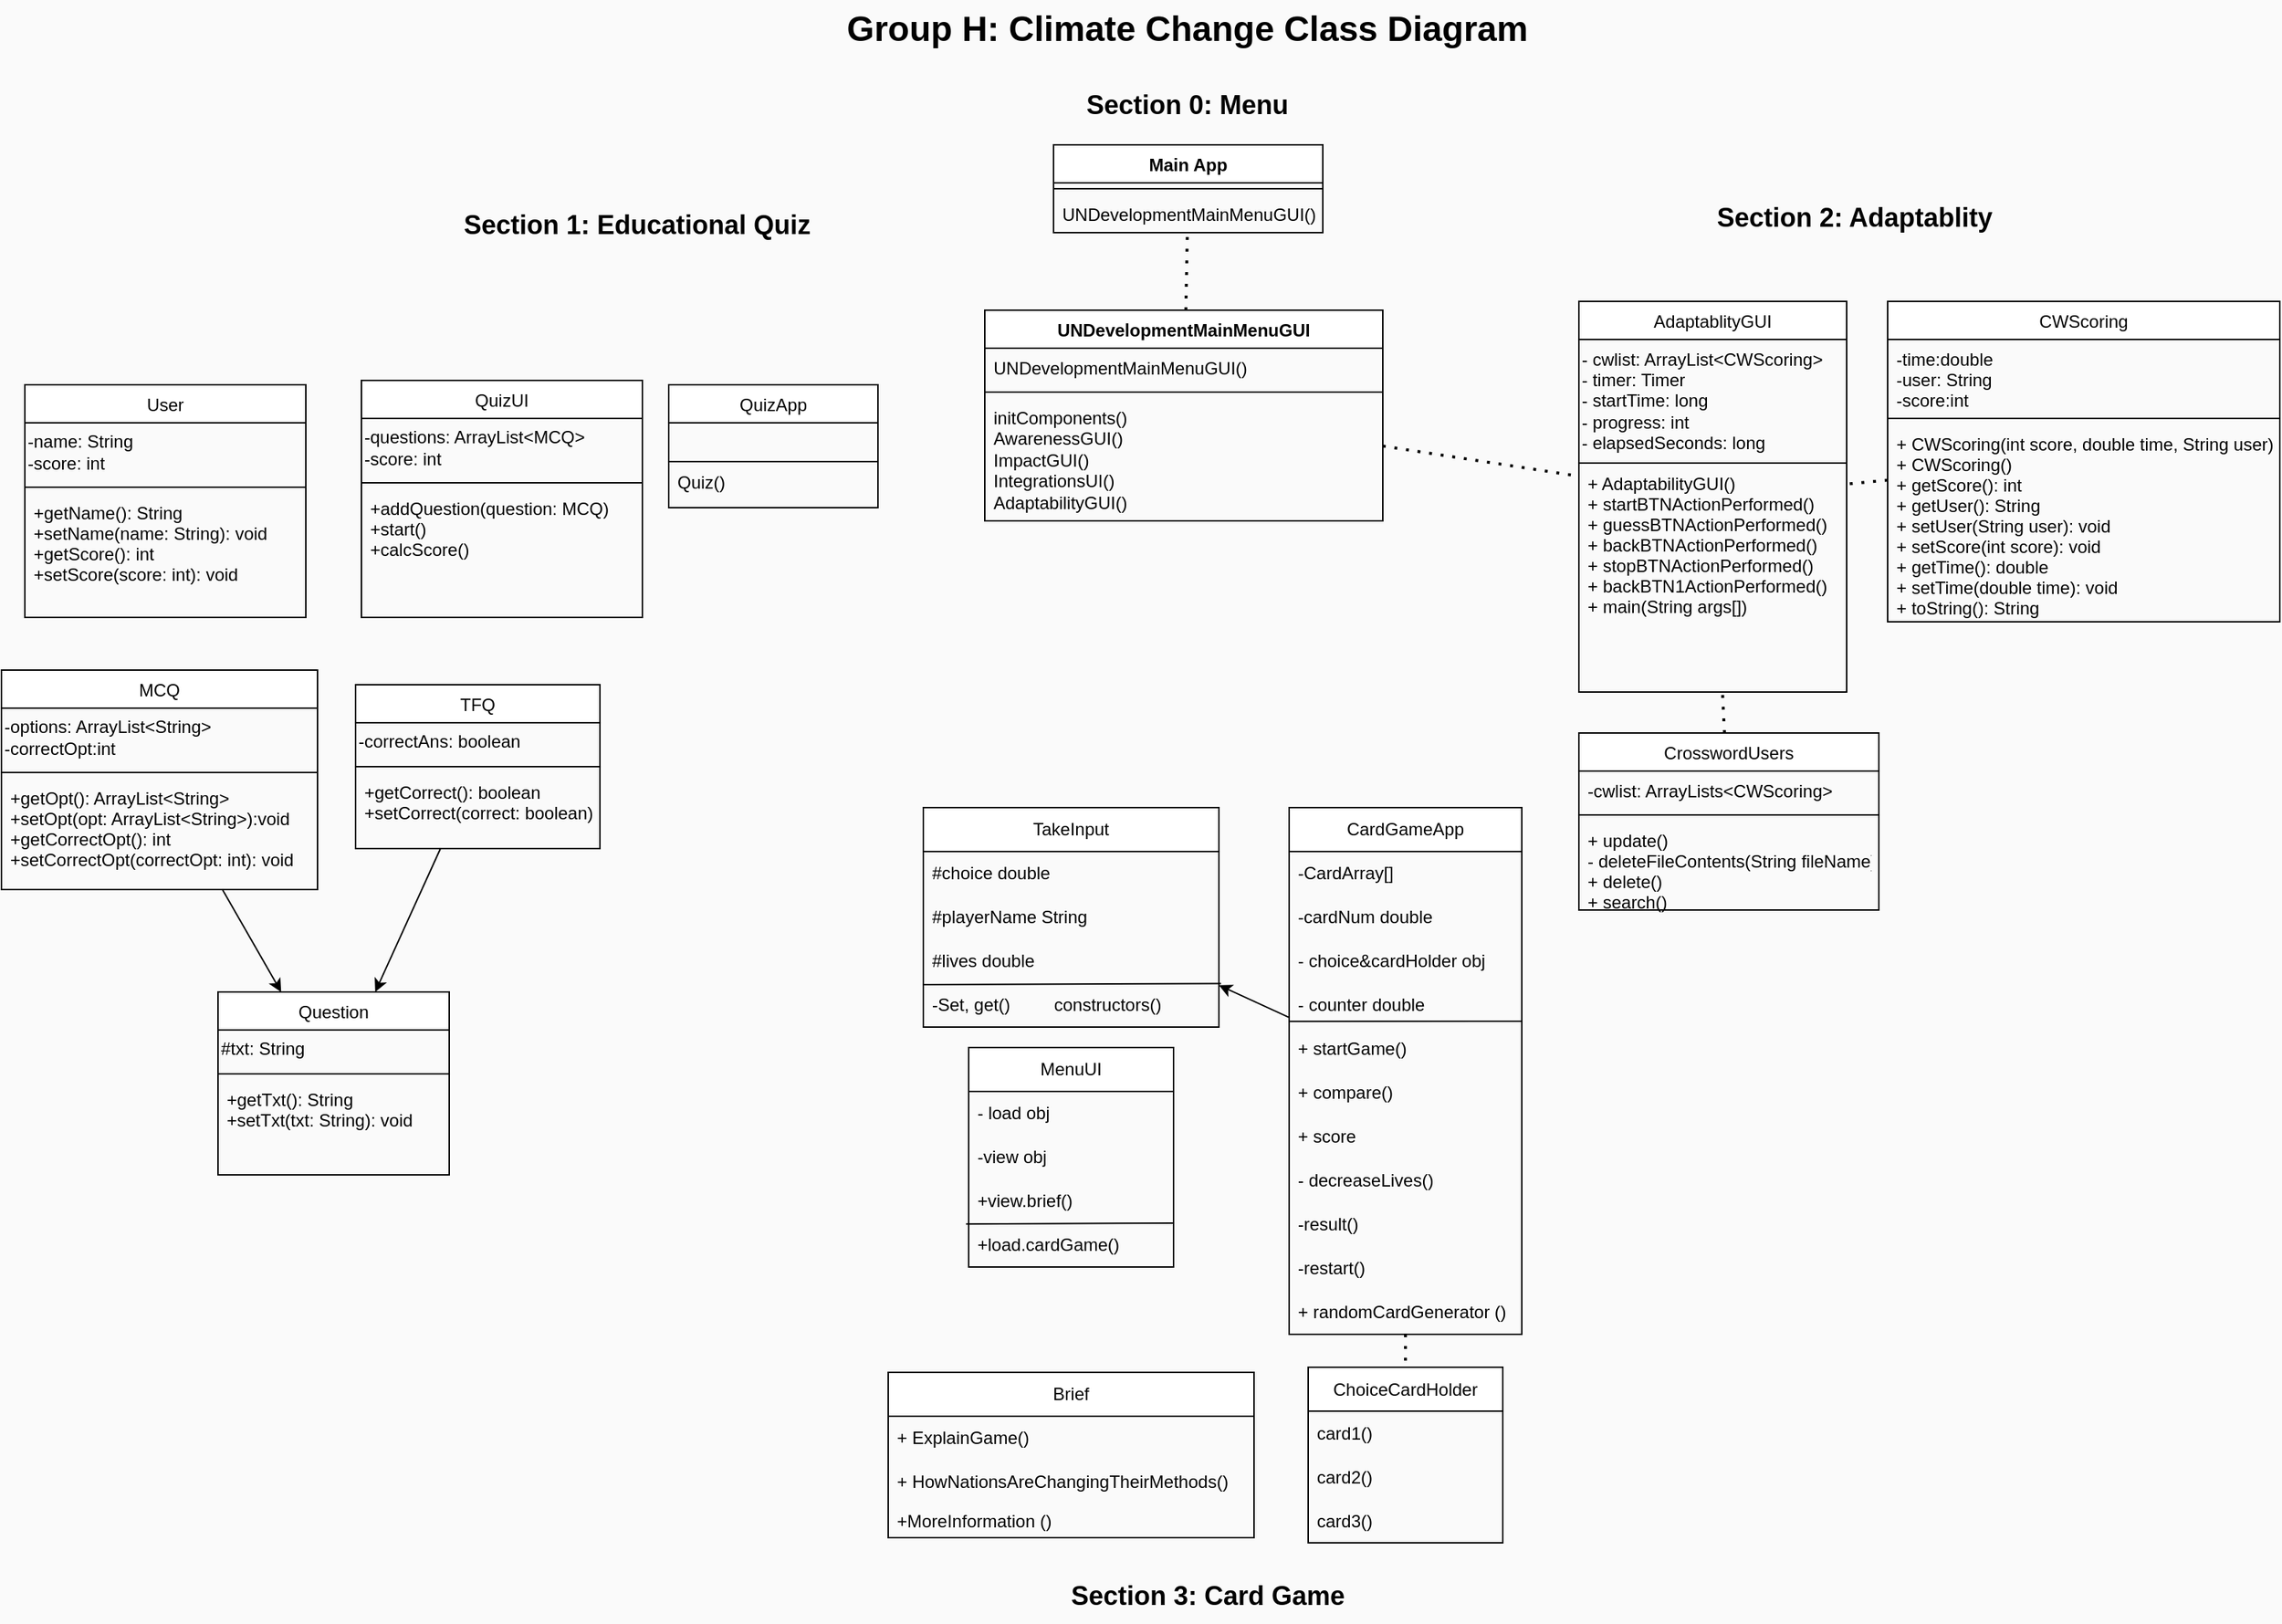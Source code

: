 <mxfile version="22.1.2" type="device">
  <diagram id="C5RBs43oDa-KdzZeNtuy" name="Page-1">
    <mxGraphModel dx="1658" dy="868" grid="0" gridSize="10" guides="1" tooltips="1" connect="1" arrows="1" fold="1" page="1" pageScale="1" pageWidth="827" pageHeight="1169" background="#FAFAFA" math="0" shadow="0">
      <root>
        <mxCell id="WIyWlLk6GJQsqaUBKTNV-0" />
        <mxCell id="WIyWlLk6GJQsqaUBKTNV-1" parent="WIyWlLk6GJQsqaUBKTNV-0" />
        <mxCell id="zkfFHV4jXpPFQw0GAbJ--17" value="AdaptablityGUI" style="swimlane;fontStyle=0;align=center;verticalAlign=top;childLayout=stackLayout;horizontal=1;startSize=26;horizontalStack=0;resizeParent=1;resizeLast=0;collapsible=1;marginBottom=0;rounded=0;shadow=0;strokeWidth=1;labelBackgroundColor=none;" parent="WIyWlLk6GJQsqaUBKTNV-1" vertex="1">
          <mxGeometry x="1094" y="217" width="183" height="267" as="geometry">
            <mxRectangle x="550" y="140" width="160" height="26" as="alternateBounds" />
          </mxGeometry>
        </mxCell>
        <mxCell id="wCcLSuPUGDMF66HCfckx-46" value="&lt;div&gt;- cwlist: ArrayList&amp;lt;CWScoring&amp;gt;&lt;/div&gt;&lt;div&gt;- timer: Timer&lt;/div&gt;&lt;div&gt;- startTime: long&lt;/div&gt;&lt;div&gt;- progress: int&lt;/div&gt;&lt;div&gt;- elapsedSeconds: long&lt;/div&gt;" style="text;html=1;align=left;verticalAlign=middle;resizable=0;points=[];autosize=1;strokeColor=none;fillColor=none;rounded=0;labelBackgroundColor=none;" parent="zkfFHV4jXpPFQw0GAbJ--17" vertex="1">
          <mxGeometry y="26" width="183" height="84" as="geometry" />
        </mxCell>
        <mxCell id="zkfFHV4jXpPFQw0GAbJ--23" value="" style="line;html=1;strokeWidth=1;align=left;verticalAlign=middle;spacingTop=-1;spacingLeft=3;spacingRight=3;rotatable=0;labelPosition=right;points=[];portConstraint=eastwest;rounded=0;labelBackgroundColor=none;" parent="zkfFHV4jXpPFQw0GAbJ--17" vertex="1">
          <mxGeometry y="110" width="183" height="1" as="geometry" />
        </mxCell>
        <mxCell id="zkfFHV4jXpPFQw0GAbJ--24" value="+ AdaptabilityGUI()&#xa;+ startBTNActionPerformed()&#xa;+ guessBTNActionPerformed()&#xa;+ backBTNActionPerformed()&#xa;+ stopBTNActionPerformed()&#xa;+ backBTN1ActionPerformed()&#xa;+ main(String args[])" style="text;align=left;verticalAlign=top;spacingLeft=4;spacingRight=4;overflow=hidden;rotatable=0;points=[[0,0.5],[1,0.5]];portConstraint=eastwest;rounded=0;labelBackgroundColor=none;" parent="zkfFHV4jXpPFQw0GAbJ--17" vertex="1">
          <mxGeometry y="111" width="183" height="108" as="geometry" />
        </mxCell>
        <mxCell id="wCcLSuPUGDMF66HCfckx-0" value="Group H: Climate Change Class Diagram" style="text;strokeColor=none;fillColor=none;html=1;fontSize=24;fontStyle=1;verticalAlign=middle;align=center;rounded=0;labelBackgroundColor=none;" parent="WIyWlLk6GJQsqaUBKTNV-1" vertex="1">
          <mxGeometry x="572" y="11" width="507" height="40" as="geometry" />
        </mxCell>
        <mxCell id="wCcLSuPUGDMF66HCfckx-12" value="CWScoring" style="swimlane;fontStyle=0;align=center;verticalAlign=top;childLayout=stackLayout;horizontal=1;startSize=26;horizontalStack=0;resizeParent=1;resizeLast=0;collapsible=1;marginBottom=0;rounded=0;shadow=0;strokeWidth=1;labelBackgroundColor=none;" parent="WIyWlLk6GJQsqaUBKTNV-1" vertex="1">
          <mxGeometry x="1305" y="217" width="268" height="219" as="geometry">
            <mxRectangle x="550" y="140" width="160" height="26" as="alternateBounds" />
          </mxGeometry>
        </mxCell>
        <mxCell id="wCcLSuPUGDMF66HCfckx-13" value="-time:double&#xa;-user: String&#xa;-score:int" style="text;align=left;verticalAlign=top;spacingLeft=4;spacingRight=4;overflow=hidden;rotatable=0;points=[[0,0.5],[1,0.5]];portConstraint=eastwest;rounded=0;labelBackgroundColor=none;" parent="wCcLSuPUGDMF66HCfckx-12" vertex="1">
          <mxGeometry y="26" width="268" height="50" as="geometry" />
        </mxCell>
        <mxCell id="wCcLSuPUGDMF66HCfckx-18" value="" style="line;html=1;strokeWidth=1;align=left;verticalAlign=middle;spacingTop=-1;spacingLeft=3;spacingRight=3;rotatable=0;labelPosition=right;points=[];portConstraint=eastwest;rounded=0;labelBackgroundColor=none;" parent="wCcLSuPUGDMF66HCfckx-12" vertex="1">
          <mxGeometry y="76" width="268" height="8" as="geometry" />
        </mxCell>
        <mxCell id="wCcLSuPUGDMF66HCfckx-19" value="+ CWScoring(int score, double time, String user)&#xa;+ CWScoring()&#xa;+ getScore(): int&#xa;+ getUser(): String&#xa;+ setUser(String user): void&#xa;+ setScore(int score): void&#xa;+ getTime(): double&#xa;+ setTime(double time): void&#xa;+ toString(): String" style="text;align=left;verticalAlign=top;spacingLeft=4;spacingRight=4;overflow=hidden;rotatable=0;points=[[0,0.5],[1,0.5]];portConstraint=eastwest;rounded=0;labelBackgroundColor=none;" parent="wCcLSuPUGDMF66HCfckx-12" vertex="1">
          <mxGeometry y="84" width="268" height="135" as="geometry" />
        </mxCell>
        <mxCell id="ALLmTtTM8wyNBMH5rYYV-0" value="TakeInput" style="swimlane;fontStyle=0;childLayout=stackLayout;horizontal=1;startSize=30;horizontalStack=0;resizeParent=1;resizeParentMax=0;resizeLast=0;collapsible=1;marginBottom=0;whiteSpace=wrap;html=1;rounded=0;labelBackgroundColor=none;" parent="WIyWlLk6GJQsqaUBKTNV-1" vertex="1">
          <mxGeometry x="646" y="563" width="202" height="150" as="geometry" />
        </mxCell>
        <mxCell id="ALLmTtTM8wyNBMH5rYYV-1" value="#choice double" style="text;strokeColor=none;fillColor=none;align=left;verticalAlign=middle;spacingLeft=4;spacingRight=4;overflow=hidden;points=[[0,0.5],[1,0.5]];portConstraint=eastwest;rotatable=0;whiteSpace=wrap;html=1;rounded=0;labelBackgroundColor=none;" parent="ALLmTtTM8wyNBMH5rYYV-0" vertex="1">
          <mxGeometry y="30" width="202" height="30" as="geometry" />
        </mxCell>
        <mxCell id="ALLmTtTM8wyNBMH5rYYV-2" value="#playerName String" style="text;strokeColor=none;fillColor=none;align=left;verticalAlign=middle;spacingLeft=4;spacingRight=4;overflow=hidden;points=[[0,0.5],[1,0.5]];portConstraint=eastwest;rotatable=0;whiteSpace=wrap;html=1;rounded=0;labelBackgroundColor=none;" parent="ALLmTtTM8wyNBMH5rYYV-0" vertex="1">
          <mxGeometry y="60" width="202" height="30" as="geometry" />
        </mxCell>
        <mxCell id="ALLmTtTM8wyNBMH5rYYV-3" value="#lives double" style="text;strokeColor=none;fillColor=none;align=left;verticalAlign=middle;spacingLeft=4;spacingRight=4;overflow=hidden;points=[[0,0.5],[1,0.5]];portConstraint=eastwest;rotatable=0;whiteSpace=wrap;html=1;rounded=0;labelBackgroundColor=none;" parent="ALLmTtTM8wyNBMH5rYYV-0" vertex="1">
          <mxGeometry y="90" width="202" height="30" as="geometry" />
        </mxCell>
        <mxCell id="ALLmTtTM8wyNBMH5rYYV-4" value="" style="endArrow=none;html=1;rounded=0;exitX=-0.013;exitY=0.022;exitDx=0;exitDy=0;exitPerimeter=0;entryX=1.007;entryY=0.007;entryDx=0;entryDy=0;entryPerimeter=0;labelBackgroundColor=none;fontColor=default;" parent="ALLmTtTM8wyNBMH5rYYV-0" target="ALLmTtTM8wyNBMH5rYYV-5" edge="1">
          <mxGeometry width="50" height="50" relative="1" as="geometry">
            <mxPoint y="121" as="sourcePoint" />
            <mxPoint x="142" y="120" as="targetPoint" />
          </mxGeometry>
        </mxCell>
        <mxCell id="ALLmTtTM8wyNBMH5rYYV-5" value="-Set, get()&lt;span style=&quot;white-space: pre;&quot;&gt;&#x9;&lt;/span&gt;&amp;nbsp;constructors()" style="text;strokeColor=none;fillColor=none;align=left;verticalAlign=middle;spacingLeft=4;spacingRight=4;overflow=hidden;points=[[0,0.5],[1,0.5]];portConstraint=eastwest;rotatable=0;whiteSpace=wrap;html=1;rounded=0;labelBackgroundColor=none;" parent="ALLmTtTM8wyNBMH5rYYV-0" vertex="1">
          <mxGeometry y="120" width="202" height="30" as="geometry" />
        </mxCell>
        <mxCell id="ALLmTtTM8wyNBMH5rYYV-6" value="CardGameApp" style="swimlane;fontStyle=0;childLayout=stackLayout;horizontal=1;startSize=30;horizontalStack=0;resizeParent=1;resizeParentMax=0;resizeLast=0;collapsible=1;marginBottom=0;whiteSpace=wrap;html=1;rounded=0;labelBackgroundColor=none;" parent="WIyWlLk6GJQsqaUBKTNV-1" vertex="1">
          <mxGeometry x="896" y="563" width="159" height="360" as="geometry" />
        </mxCell>
        <mxCell id="ALLmTtTM8wyNBMH5rYYV-7" value="-CardArray[]" style="text;strokeColor=none;fillColor=none;align=left;verticalAlign=middle;spacingLeft=4;spacingRight=4;overflow=hidden;points=[[0,0.5],[1,0.5]];portConstraint=eastwest;rotatable=0;whiteSpace=wrap;html=1;rounded=0;labelBackgroundColor=none;" parent="ALLmTtTM8wyNBMH5rYYV-6" vertex="1">
          <mxGeometry y="30" width="159" height="30" as="geometry" />
        </mxCell>
        <mxCell id="ALLmTtTM8wyNBMH5rYYV-8" value="-cardNum double" style="text;strokeColor=none;fillColor=none;align=left;verticalAlign=middle;spacingLeft=4;spacingRight=4;overflow=hidden;points=[[0,0.5],[1,0.5]];portConstraint=eastwest;rotatable=0;whiteSpace=wrap;html=1;rounded=0;labelBackgroundColor=none;" parent="ALLmTtTM8wyNBMH5rYYV-6" vertex="1">
          <mxGeometry y="60" width="159" height="30" as="geometry" />
        </mxCell>
        <mxCell id="ALLmTtTM8wyNBMH5rYYV-9" value="- choice&amp;amp;cardHolder obj" style="text;strokeColor=none;fillColor=none;align=left;verticalAlign=middle;spacingLeft=4;spacingRight=4;overflow=hidden;points=[[0,0.5],[1,0.5]];portConstraint=eastwest;rotatable=0;whiteSpace=wrap;html=1;rounded=0;labelBackgroundColor=none;" parent="ALLmTtTM8wyNBMH5rYYV-6" vertex="1">
          <mxGeometry y="90" width="159" height="30" as="geometry" />
        </mxCell>
        <mxCell id="ALLmTtTM8wyNBMH5rYYV-10" value="- counter double" style="text;strokeColor=none;fillColor=none;align=left;verticalAlign=middle;spacingLeft=4;spacingRight=4;overflow=hidden;points=[[0,0.5],[1,0.5]];portConstraint=eastwest;rotatable=0;whiteSpace=wrap;html=1;rounded=0;labelBackgroundColor=none;" parent="ALLmTtTM8wyNBMH5rYYV-6" vertex="1">
          <mxGeometry y="120" width="159" height="30" as="geometry" />
        </mxCell>
        <mxCell id="ALLmTtTM8wyNBMH5rYYV-11" value="" style="endArrow=none;html=1;rounded=0;exitX=0.002;exitY=-0.131;exitDx=0;exitDy=0;exitPerimeter=0;entryX=1.002;entryY=0.867;entryDx=0;entryDy=0;entryPerimeter=0;labelBackgroundColor=none;fontColor=default;" parent="ALLmTtTM8wyNBMH5rYYV-6" source="ALLmTtTM8wyNBMH5rYYV-12" target="ALLmTtTM8wyNBMH5rYYV-10" edge="1">
          <mxGeometry width="50" height="50" relative="1" as="geometry">
            <mxPoint x="50" y="220" as="sourcePoint" />
            <mxPoint x="100" y="170" as="targetPoint" />
          </mxGeometry>
        </mxCell>
        <mxCell id="ALLmTtTM8wyNBMH5rYYV-12" value="+ startGame()" style="text;strokeColor=none;fillColor=none;align=left;verticalAlign=middle;spacingLeft=4;spacingRight=4;overflow=hidden;points=[[0,0.5],[1,0.5]];portConstraint=eastwest;rotatable=0;whiteSpace=wrap;html=1;rounded=0;labelBackgroundColor=none;" parent="ALLmTtTM8wyNBMH5rYYV-6" vertex="1">
          <mxGeometry y="150" width="159" height="30" as="geometry" />
        </mxCell>
        <mxCell id="ALLmTtTM8wyNBMH5rYYV-13" value="+ compare()" style="text;strokeColor=none;fillColor=none;align=left;verticalAlign=middle;spacingLeft=4;spacingRight=4;overflow=hidden;points=[[0,0.5],[1,0.5]];portConstraint=eastwest;rotatable=0;whiteSpace=wrap;html=1;rounded=0;labelBackgroundColor=none;" parent="ALLmTtTM8wyNBMH5rYYV-6" vertex="1">
          <mxGeometry y="180" width="159" height="30" as="geometry" />
        </mxCell>
        <mxCell id="ALLmTtTM8wyNBMH5rYYV-14" value="+ score" style="text;strokeColor=none;fillColor=none;align=left;verticalAlign=middle;spacingLeft=4;spacingRight=4;overflow=hidden;points=[[0,0.5],[1,0.5]];portConstraint=eastwest;rotatable=0;whiteSpace=wrap;html=1;rounded=0;labelBackgroundColor=none;" parent="ALLmTtTM8wyNBMH5rYYV-6" vertex="1">
          <mxGeometry y="210" width="159" height="30" as="geometry" />
        </mxCell>
        <mxCell id="ALLmTtTM8wyNBMH5rYYV-15" value="- decreaseLives()" style="text;strokeColor=none;fillColor=none;align=left;verticalAlign=middle;spacingLeft=4;spacingRight=4;overflow=hidden;points=[[0,0.5],[1,0.5]];portConstraint=eastwest;rotatable=0;whiteSpace=wrap;html=1;rounded=0;labelBackgroundColor=none;" parent="ALLmTtTM8wyNBMH5rYYV-6" vertex="1">
          <mxGeometry y="240" width="159" height="30" as="geometry" />
        </mxCell>
        <mxCell id="ALLmTtTM8wyNBMH5rYYV-16" value="-result()" style="text;strokeColor=none;fillColor=none;align=left;verticalAlign=middle;spacingLeft=4;spacingRight=4;overflow=hidden;points=[[0,0.5],[1,0.5]];portConstraint=eastwest;rotatable=0;whiteSpace=wrap;html=1;rounded=0;labelBackgroundColor=none;" parent="ALLmTtTM8wyNBMH5rYYV-6" vertex="1">
          <mxGeometry y="270" width="159" height="30" as="geometry" />
        </mxCell>
        <mxCell id="ALLmTtTM8wyNBMH5rYYV-17" value="-restart()" style="text;strokeColor=none;fillColor=none;align=left;verticalAlign=middle;spacingLeft=4;spacingRight=4;overflow=hidden;points=[[0,0.5],[1,0.5]];portConstraint=eastwest;rotatable=0;whiteSpace=wrap;html=1;rounded=0;labelBackgroundColor=none;" parent="ALLmTtTM8wyNBMH5rYYV-6" vertex="1">
          <mxGeometry y="300" width="159" height="30" as="geometry" />
        </mxCell>
        <mxCell id="ALLmTtTM8wyNBMH5rYYV-18" value="+ randomCardGenerator ()" style="text;strokeColor=none;fillColor=none;align=left;verticalAlign=middle;spacingLeft=4;spacingRight=4;overflow=hidden;points=[[0,0.5],[1,0.5]];portConstraint=eastwest;rotatable=0;whiteSpace=wrap;html=1;rounded=0;labelBackgroundColor=none;" parent="ALLmTtTM8wyNBMH5rYYV-6" vertex="1">
          <mxGeometry y="330" width="159" height="30" as="geometry" />
        </mxCell>
        <mxCell id="ALLmTtTM8wyNBMH5rYYV-19" value="ChoiceCardHolder" style="swimlane;fontStyle=0;childLayout=stackLayout;horizontal=1;startSize=30;horizontalStack=0;resizeParent=1;resizeParentMax=0;resizeLast=0;collapsible=1;marginBottom=0;whiteSpace=wrap;html=1;rounded=0;labelBackgroundColor=none;" parent="WIyWlLk6GJQsqaUBKTNV-1" vertex="1">
          <mxGeometry x="909" y="945.5" width="133" height="120" as="geometry" />
        </mxCell>
        <mxCell id="ALLmTtTM8wyNBMH5rYYV-20" value="card1()" style="text;strokeColor=none;fillColor=none;align=left;verticalAlign=middle;spacingLeft=4;spacingRight=4;overflow=hidden;points=[[0,0.5],[1,0.5]];portConstraint=eastwest;rotatable=0;whiteSpace=wrap;html=1;rounded=0;labelBackgroundColor=none;" parent="ALLmTtTM8wyNBMH5rYYV-19" vertex="1">
          <mxGeometry y="30" width="133" height="30" as="geometry" />
        </mxCell>
        <mxCell id="ALLmTtTM8wyNBMH5rYYV-21" value="card2()" style="text;strokeColor=none;fillColor=none;align=left;verticalAlign=middle;spacingLeft=4;spacingRight=4;overflow=hidden;points=[[0,0.5],[1,0.5]];portConstraint=eastwest;rotatable=0;whiteSpace=wrap;html=1;rounded=0;labelBackgroundColor=none;" parent="ALLmTtTM8wyNBMH5rYYV-19" vertex="1">
          <mxGeometry y="60" width="133" height="30" as="geometry" />
        </mxCell>
        <mxCell id="ALLmTtTM8wyNBMH5rYYV-22" value="card3()" style="text;strokeColor=none;fillColor=none;align=left;verticalAlign=middle;spacingLeft=4;spacingRight=4;overflow=hidden;points=[[0,0.5],[1,0.5]];portConstraint=eastwest;rotatable=0;whiteSpace=wrap;html=1;rounded=0;labelBackgroundColor=none;" parent="ALLmTtTM8wyNBMH5rYYV-19" vertex="1">
          <mxGeometry y="90" width="133" height="30" as="geometry" />
        </mxCell>
        <mxCell id="ALLmTtTM8wyNBMH5rYYV-25" value="Brief" style="swimlane;fontStyle=0;childLayout=stackLayout;horizontal=1;startSize=30;horizontalStack=0;resizeParent=1;resizeParentMax=0;resizeLast=0;collapsible=1;marginBottom=0;whiteSpace=wrap;html=1;rounded=0;labelBackgroundColor=none;" parent="WIyWlLk6GJQsqaUBKTNV-1" vertex="1">
          <mxGeometry x="622" y="949" width="250" height="113" as="geometry" />
        </mxCell>
        <mxCell id="ALLmTtTM8wyNBMH5rYYV-26" value="+ ExplainGame()" style="text;strokeColor=none;fillColor=none;align=left;verticalAlign=middle;spacingLeft=4;spacingRight=4;overflow=hidden;points=[[0,0.5],[1,0.5]];portConstraint=eastwest;rotatable=0;whiteSpace=wrap;html=1;rounded=0;labelBackgroundColor=none;" parent="ALLmTtTM8wyNBMH5rYYV-25" vertex="1">
          <mxGeometry y="30" width="250" height="30" as="geometry" />
        </mxCell>
        <mxCell id="ALLmTtTM8wyNBMH5rYYV-27" value="+ HowNationsAreChangingTheirMethods()" style="text;strokeColor=none;fillColor=none;align=left;verticalAlign=middle;spacingLeft=4;spacingRight=4;overflow=hidden;points=[[0,0.5],[1,0.5]];portConstraint=eastwest;rotatable=0;whiteSpace=wrap;html=1;rounded=0;labelBackgroundColor=none;" parent="ALLmTtTM8wyNBMH5rYYV-25" vertex="1">
          <mxGeometry y="60" width="250" height="30" as="geometry" />
        </mxCell>
        <mxCell id="ALLmTtTM8wyNBMH5rYYV-28" value="+MoreInformation ()" style="text;strokeColor=none;fillColor=none;align=left;verticalAlign=middle;spacingLeft=4;spacingRight=4;overflow=hidden;points=[[0,0.5],[1,0.5]];portConstraint=eastwest;rotatable=0;whiteSpace=wrap;html=1;rounded=0;labelBackgroundColor=none;" parent="ALLmTtTM8wyNBMH5rYYV-25" vertex="1">
          <mxGeometry y="90" width="250" height="23" as="geometry" />
        </mxCell>
        <mxCell id="ALLmTtTM8wyNBMH5rYYV-29" value="MenuUI" style="swimlane;fontStyle=0;childLayout=stackLayout;horizontal=1;startSize=30;horizontalStack=0;resizeParent=1;resizeParentMax=0;resizeLast=0;collapsible=1;marginBottom=0;whiteSpace=wrap;html=1;rounded=0;labelBackgroundColor=none;" parent="WIyWlLk6GJQsqaUBKTNV-1" vertex="1">
          <mxGeometry x="677" y="727" width="140" height="150" as="geometry" />
        </mxCell>
        <mxCell id="ALLmTtTM8wyNBMH5rYYV-30" value="- load obj" style="text;strokeColor=none;fillColor=none;align=left;verticalAlign=middle;spacingLeft=4;spacingRight=4;overflow=hidden;points=[[0,0.5],[1,0.5]];portConstraint=eastwest;rotatable=0;whiteSpace=wrap;html=1;rounded=0;labelBackgroundColor=none;" parent="ALLmTtTM8wyNBMH5rYYV-29" vertex="1">
          <mxGeometry y="30" width="140" height="30" as="geometry" />
        </mxCell>
        <mxCell id="ALLmTtTM8wyNBMH5rYYV-31" value="-view obj" style="text;strokeColor=none;fillColor=none;align=left;verticalAlign=middle;spacingLeft=4;spacingRight=4;overflow=hidden;points=[[0,0.5],[1,0.5]];portConstraint=eastwest;rotatable=0;whiteSpace=wrap;html=1;rounded=0;labelBackgroundColor=none;" parent="ALLmTtTM8wyNBMH5rYYV-29" vertex="1">
          <mxGeometry y="60" width="140" height="30" as="geometry" />
        </mxCell>
        <mxCell id="ALLmTtTM8wyNBMH5rYYV-32" value="+view.brief()" style="text;strokeColor=none;fillColor=none;align=left;verticalAlign=middle;spacingLeft=4;spacingRight=4;overflow=hidden;points=[[0,0.5],[1,0.5]];portConstraint=eastwest;rotatable=0;whiteSpace=wrap;html=1;rounded=0;labelBackgroundColor=none;" parent="ALLmTtTM8wyNBMH5rYYV-29" vertex="1">
          <mxGeometry y="90" width="140" height="30" as="geometry" />
        </mxCell>
        <mxCell id="ALLmTtTM8wyNBMH5rYYV-33" value="+load.cardGame()" style="text;strokeColor=none;fillColor=none;align=left;verticalAlign=middle;spacingLeft=4;spacingRight=4;overflow=hidden;points=[[0,0.5],[1,0.5]];portConstraint=eastwest;rotatable=0;whiteSpace=wrap;html=1;rounded=0;labelBackgroundColor=none;" parent="ALLmTtTM8wyNBMH5rYYV-29" vertex="1">
          <mxGeometry y="120" width="140" height="30" as="geometry" />
        </mxCell>
        <mxCell id="ALLmTtTM8wyNBMH5rYYV-34" value="" style="endArrow=none;html=1;rounded=0;exitX=-0.013;exitY=0.022;exitDx=0;exitDy=0;exitPerimeter=0;labelBackgroundColor=none;fontColor=default;" parent="ALLmTtTM8wyNBMH5rYYV-29" source="ALLmTtTM8wyNBMH5rYYV-33" edge="1">
          <mxGeometry width="50" height="50" relative="1" as="geometry">
            <mxPoint x="160" y="340" as="sourcePoint" />
            <mxPoint x="140" y="120" as="targetPoint" />
          </mxGeometry>
        </mxCell>
        <mxCell id="gUT7yQ2AhKC2n2s43ani-105" value="QuizApp" style="swimlane;fontStyle=0;align=center;verticalAlign=top;childLayout=stackLayout;horizontal=1;startSize=26;horizontalStack=0;resizeParent=1;resizeLast=0;collapsible=1;marginBottom=0;rounded=0;shadow=0;strokeWidth=1;labelBackgroundColor=none;" parent="WIyWlLk6GJQsqaUBKTNV-1" vertex="1">
          <mxGeometry x="472" y="274" width="143" height="84" as="geometry">
            <mxRectangle x="550" y="140" width="160" height="26" as="alternateBounds" />
          </mxGeometry>
        </mxCell>
        <mxCell id="gUT7yQ2AhKC2n2s43ani-106" value="&amp;nbsp;" style="text;html=1;align=left;verticalAlign=middle;resizable=0;points=[];autosize=1;strokeColor=none;fillColor=none;rounded=0;labelBackgroundColor=none;" parent="gUT7yQ2AhKC2n2s43ani-105" vertex="1">
          <mxGeometry y="26" width="143" height="26" as="geometry" />
        </mxCell>
        <mxCell id="gUT7yQ2AhKC2n2s43ani-107" value="" style="line;html=1;strokeWidth=1;align=left;verticalAlign=middle;spacingTop=-1;spacingLeft=3;spacingRight=3;rotatable=0;labelPosition=right;points=[];portConstraint=eastwest;rounded=0;labelBackgroundColor=none;" parent="gUT7yQ2AhKC2n2s43ani-105" vertex="1">
          <mxGeometry y="52" width="143" height="1" as="geometry" />
        </mxCell>
        <mxCell id="gUT7yQ2AhKC2n2s43ani-108" value="Quiz()" style="text;align=left;verticalAlign=top;spacingLeft=4;spacingRight=4;overflow=hidden;rotatable=0;points=[[0,0.5],[1,0.5]];portConstraint=eastwest;rounded=0;labelBackgroundColor=none;" parent="gUT7yQ2AhKC2n2s43ani-105" vertex="1">
          <mxGeometry y="53" width="143" height="25" as="geometry" />
        </mxCell>
        <mxCell id="gUT7yQ2AhKC2n2s43ani-182" value="User" style="swimlane;fontStyle=0;align=center;verticalAlign=top;childLayout=stackLayout;horizontal=1;startSize=26;horizontalStack=0;resizeParent=1;resizeLast=0;collapsible=1;marginBottom=0;rounded=0;shadow=0;strokeWidth=1;labelBackgroundColor=none;" parent="WIyWlLk6GJQsqaUBKTNV-1" vertex="1">
          <mxGeometry x="32" y="274" width="192" height="159" as="geometry">
            <mxRectangle x="340" y="380" width="170" height="26" as="alternateBounds" />
          </mxGeometry>
        </mxCell>
        <mxCell id="gUT7yQ2AhKC2n2s43ani-183" value="-name: String&lt;br&gt;-score: int" style="text;html=1;align=left;verticalAlign=middle;resizable=0;points=[];autosize=1;strokeColor=none;fillColor=none;labelBackgroundColor=none;rounded=0;" parent="gUT7yQ2AhKC2n2s43ani-182" vertex="1">
          <mxGeometry y="26" width="192" height="40" as="geometry" />
        </mxCell>
        <mxCell id="gUT7yQ2AhKC2n2s43ani-184" value="" style="line;strokeWidth=1;fillColor=none;align=left;verticalAlign=middle;spacingTop=-1;spacingLeft=3;spacingRight=3;rotatable=0;labelPosition=right;points=[];portConstraint=eastwest;rounded=0;labelBackgroundColor=none;" parent="gUT7yQ2AhKC2n2s43ani-182" vertex="1">
          <mxGeometry y="66" width="192" height="8" as="geometry" />
        </mxCell>
        <mxCell id="gUT7yQ2AhKC2n2s43ani-185" value="+getName(): String&#xa;+setName(name: String): void&#xa;+getScore(): int&#xa;+setScore(score: int): void" style="text;align=left;verticalAlign=top;spacingLeft=4;spacingRight=4;overflow=hidden;rotatable=0;points=[[0,0.5],[1,0.5]];portConstraint=eastwest;rounded=0;labelBackgroundColor=none;" parent="gUT7yQ2AhKC2n2s43ani-182" vertex="1">
          <mxGeometry y="74" width="192" height="71" as="geometry" />
        </mxCell>
        <mxCell id="gUT7yQ2AhKC2n2s43ani-188" value="QuizUI" style="swimlane;fontStyle=0;align=center;verticalAlign=top;childLayout=stackLayout;horizontal=1;startSize=26;horizontalStack=0;resizeParent=1;resizeLast=0;collapsible=1;marginBottom=0;rounded=0;shadow=0;strokeWidth=1;labelBackgroundColor=none;" parent="WIyWlLk6GJQsqaUBKTNV-1" vertex="1">
          <mxGeometry x="262" y="271" width="192" height="162" as="geometry">
            <mxRectangle x="340" y="380" width="170" height="26" as="alternateBounds" />
          </mxGeometry>
        </mxCell>
        <mxCell id="gUT7yQ2AhKC2n2s43ani-189" value="-questions: ArrayList&amp;lt;MCQ&amp;gt;&lt;br&gt;-score: int" style="text;html=1;align=left;verticalAlign=middle;resizable=0;points=[];autosize=1;strokeColor=none;fillColor=none;labelBackgroundColor=none;rounded=0;" parent="gUT7yQ2AhKC2n2s43ani-188" vertex="1">
          <mxGeometry y="26" width="192" height="40" as="geometry" />
        </mxCell>
        <mxCell id="gUT7yQ2AhKC2n2s43ani-190" value="" style="line;strokeWidth=1;fillColor=none;align=left;verticalAlign=middle;spacingTop=-1;spacingLeft=3;spacingRight=3;rotatable=0;labelPosition=right;points=[];portConstraint=eastwest;rounded=0;labelBackgroundColor=none;" parent="gUT7yQ2AhKC2n2s43ani-188" vertex="1">
          <mxGeometry y="66" width="192" height="8" as="geometry" />
        </mxCell>
        <mxCell id="gUT7yQ2AhKC2n2s43ani-191" value="+addQuestion(question: MCQ)&#xa;+start()&#xa;+calcScore()" style="text;align=left;verticalAlign=top;spacingLeft=4;spacingRight=4;overflow=hidden;rotatable=0;points=[[0,0.5],[1,0.5]];portConstraint=eastwest;rounded=0;labelBackgroundColor=none;" parent="gUT7yQ2AhKC2n2s43ani-188" vertex="1">
          <mxGeometry y="74" width="192" height="52" as="geometry" />
        </mxCell>
        <mxCell id="gUT7yQ2AhKC2n2s43ani-192" value="TFQ" style="swimlane;fontStyle=0;align=center;verticalAlign=top;childLayout=stackLayout;horizontal=1;startSize=26;horizontalStack=0;resizeParent=1;resizeLast=0;collapsible=1;marginBottom=0;rounded=0;shadow=0;strokeWidth=1;labelBackgroundColor=none;" parent="WIyWlLk6GJQsqaUBKTNV-1" vertex="1">
          <mxGeometry x="258" y="479" width="167" height="112" as="geometry">
            <mxRectangle x="340" y="380" width="170" height="26" as="alternateBounds" />
          </mxGeometry>
        </mxCell>
        <mxCell id="gUT7yQ2AhKC2n2s43ani-193" value="-correctAns: boolean" style="text;html=1;align=left;verticalAlign=middle;resizable=0;points=[];autosize=1;strokeColor=none;fillColor=none;labelBackgroundColor=none;rounded=0;" parent="gUT7yQ2AhKC2n2s43ani-192" vertex="1">
          <mxGeometry y="26" width="167" height="26" as="geometry" />
        </mxCell>
        <mxCell id="gUT7yQ2AhKC2n2s43ani-194" value="" style="line;strokeWidth=1;fillColor=none;align=left;verticalAlign=middle;spacingTop=-1;spacingLeft=3;spacingRight=3;rotatable=0;labelPosition=right;points=[];portConstraint=eastwest;rounded=0;labelBackgroundColor=none;" parent="gUT7yQ2AhKC2n2s43ani-192" vertex="1">
          <mxGeometry y="52" width="167" height="8" as="geometry" />
        </mxCell>
        <mxCell id="gUT7yQ2AhKC2n2s43ani-195" value="+getCorrect(): boolean&#xa;+setCorrect(correct: boolean)" style="text;align=left;verticalAlign=top;spacingLeft=4;spacingRight=4;overflow=hidden;rotatable=0;points=[[0,0.5],[1,0.5]];portConstraint=eastwest;rounded=0;labelBackgroundColor=none;" parent="gUT7yQ2AhKC2n2s43ani-192" vertex="1">
          <mxGeometry y="60" width="167" height="52" as="geometry" />
        </mxCell>
        <mxCell id="gUT7yQ2AhKC2n2s43ani-197" value="MCQ" style="swimlane;fontStyle=0;align=center;verticalAlign=top;childLayout=stackLayout;horizontal=1;startSize=26;horizontalStack=0;resizeParent=1;resizeLast=0;collapsible=1;marginBottom=0;rounded=0;shadow=0;strokeWidth=1;labelBackgroundColor=none;" parent="WIyWlLk6GJQsqaUBKTNV-1" vertex="1">
          <mxGeometry x="16" y="469" width="216" height="150" as="geometry">
            <mxRectangle x="340" y="380" width="170" height="26" as="alternateBounds" />
          </mxGeometry>
        </mxCell>
        <mxCell id="gUT7yQ2AhKC2n2s43ani-198" value="-options: ArrayList&amp;lt;String&amp;gt;&lt;br&gt;-correctOpt:int" style="text;html=1;align=left;verticalAlign=middle;resizable=0;points=[];autosize=1;strokeColor=none;fillColor=none;labelBackgroundColor=none;rounded=0;" parent="gUT7yQ2AhKC2n2s43ani-197" vertex="1">
          <mxGeometry y="26" width="216" height="40" as="geometry" />
        </mxCell>
        <mxCell id="gUT7yQ2AhKC2n2s43ani-199" value="" style="line;strokeWidth=1;fillColor=none;align=left;verticalAlign=middle;spacingTop=-1;spacingLeft=3;spacingRight=3;rotatable=0;labelPosition=right;points=[];portConstraint=eastwest;rounded=0;labelBackgroundColor=none;" parent="gUT7yQ2AhKC2n2s43ani-197" vertex="1">
          <mxGeometry y="66" width="216" height="8" as="geometry" />
        </mxCell>
        <mxCell id="gUT7yQ2AhKC2n2s43ani-200" value="+getOpt(): ArrayList&lt;String&gt;&#xa;+setOpt(opt: ArrayList&lt;String&gt;):void&#xa;+getCorrectOpt(): int&#xa;+setCorrectOpt(correctOpt: int): void" style="text;align=left;verticalAlign=top;spacingLeft=4;spacingRight=4;overflow=hidden;rotatable=0;points=[[0,0.5],[1,0.5]];portConstraint=eastwest;rounded=0;labelBackgroundColor=none;" parent="gUT7yQ2AhKC2n2s43ani-197" vertex="1">
          <mxGeometry y="74" width="216" height="76" as="geometry" />
        </mxCell>
        <mxCell id="gUT7yQ2AhKC2n2s43ani-206" value="Question" style="swimlane;fontStyle=0;align=center;verticalAlign=top;childLayout=stackLayout;horizontal=1;startSize=26;horizontalStack=0;resizeParent=1;resizeLast=0;collapsible=1;marginBottom=0;rounded=0;shadow=0;strokeWidth=1;labelBackgroundColor=none;" parent="WIyWlLk6GJQsqaUBKTNV-1" vertex="1">
          <mxGeometry x="164" y="689" width="158" height="125" as="geometry">
            <mxRectangle x="340" y="380" width="170" height="26" as="alternateBounds" />
          </mxGeometry>
        </mxCell>
        <mxCell id="gUT7yQ2AhKC2n2s43ani-207" value="#txt: String" style="text;html=1;align=left;verticalAlign=middle;resizable=0;points=[];autosize=1;strokeColor=none;fillColor=none;labelBackgroundColor=none;rounded=0;" parent="gUT7yQ2AhKC2n2s43ani-206" vertex="1">
          <mxGeometry y="26" width="158" height="26" as="geometry" />
        </mxCell>
        <mxCell id="gUT7yQ2AhKC2n2s43ani-208" value="" style="line;strokeWidth=1;fillColor=none;align=left;verticalAlign=middle;spacingTop=-1;spacingLeft=3;spacingRight=3;rotatable=0;labelPosition=right;points=[];portConstraint=eastwest;rounded=0;labelBackgroundColor=none;" parent="gUT7yQ2AhKC2n2s43ani-206" vertex="1">
          <mxGeometry y="52" width="158" height="8" as="geometry" />
        </mxCell>
        <mxCell id="gUT7yQ2AhKC2n2s43ani-209" value="+getTxt(): String&#xa;+setTxt(txt: String): void" style="text;align=left;verticalAlign=top;spacingLeft=4;spacingRight=4;overflow=hidden;rotatable=0;points=[[0,0.5],[1,0.5]];portConstraint=eastwest;rounded=0;labelBackgroundColor=none;" parent="gUT7yQ2AhKC2n2s43ani-206" vertex="1">
          <mxGeometry y="60" width="158" height="44" as="geometry" />
        </mxCell>
        <mxCell id="gUT7yQ2AhKC2n2s43ani-221" value="" style="endArrow=classic;html=1;rounded=0;labelBackgroundColor=none;fontColor=default;" parent="WIyWlLk6GJQsqaUBKTNV-1" source="gUT7yQ2AhKC2n2s43ani-197" target="gUT7yQ2AhKC2n2s43ani-206" edge="1">
          <mxGeometry width="50" height="50" relative="1" as="geometry">
            <mxPoint x="357" y="802" as="sourcePoint" />
            <mxPoint x="645" y="479" as="targetPoint" />
          </mxGeometry>
        </mxCell>
        <mxCell id="gUT7yQ2AhKC2n2s43ani-223" value="" style="endArrow=none;dashed=1;html=1;dashPattern=1 3;strokeWidth=2;rounded=0;labelBackgroundColor=none;fontColor=default;" parent="WIyWlLk6GJQsqaUBKTNV-1" source="ALLmTtTM8wyNBMH5rYYV-6" target="ALLmTtTM8wyNBMH5rYYV-19" edge="1">
          <mxGeometry width="50" height="50" relative="1" as="geometry">
            <mxPoint x="86" y="907" as="sourcePoint" />
            <mxPoint x="544" y="866" as="targetPoint" />
          </mxGeometry>
        </mxCell>
        <mxCell id="gUT7yQ2AhKC2n2s43ani-226" value="" style="endArrow=classic;html=1;rounded=0;labelBackgroundColor=none;fontColor=default;" parent="WIyWlLk6GJQsqaUBKTNV-1" source="ALLmTtTM8wyNBMH5rYYV-6" target="ALLmTtTM8wyNBMH5rYYV-0" edge="1">
          <mxGeometry width="50" height="50" relative="1" as="geometry">
            <mxPoint x="796" y="665" as="sourcePoint" />
            <mxPoint x="750" y="666" as="targetPoint" />
          </mxGeometry>
        </mxCell>
        <mxCell id="gUT7yQ2AhKC2n2s43ani-229" value="&lt;font style=&quot;font-size: 18px;&quot;&gt;Section 1: Educational Quiz&lt;/font&gt;" style="text;strokeColor=none;fillColor=none;html=1;fontSize=24;fontStyle=1;verticalAlign=middle;align=center;rounded=0;labelBackgroundColor=none;" parent="WIyWlLk6GJQsqaUBKTNV-1" vertex="1">
          <mxGeometry x="327" y="143" width="245" height="40" as="geometry" />
        </mxCell>
        <mxCell id="gUT7yQ2AhKC2n2s43ani-230" value="&lt;font style=&quot;font-size: 18px;&quot;&gt;Section 2: Adaptablity&lt;/font&gt;" style="text;strokeColor=none;fillColor=none;html=1;fontSize=24;fontStyle=1;verticalAlign=middle;align=center;rounded=0;labelBackgroundColor=none;" parent="WIyWlLk6GJQsqaUBKTNV-1" vertex="1">
          <mxGeometry x="1159" y="138" width="245" height="40" as="geometry" />
        </mxCell>
        <mxCell id="gUT7yQ2AhKC2n2s43ani-239" value="&lt;font style=&quot;font-size: 18px;&quot;&gt;Section 3: Card Game&lt;/font&gt;" style="text;strokeColor=none;fillColor=none;html=1;fontSize=24;fontStyle=1;verticalAlign=middle;align=center;rounded=0;labelBackgroundColor=none;" parent="WIyWlLk6GJQsqaUBKTNV-1" vertex="1">
          <mxGeometry x="717" y="1080" width="245" height="40" as="geometry" />
        </mxCell>
        <mxCell id="oNoCwGe1YVuzlAbGnBCr-0" value="Main App" style="swimlane;fontStyle=1;align=center;verticalAlign=top;childLayout=stackLayout;horizontal=1;startSize=26;horizontalStack=0;resizeParent=1;resizeParentMax=0;resizeLast=0;collapsible=1;marginBottom=0;whiteSpace=wrap;html=1;rounded=0;labelBackgroundColor=none;" parent="WIyWlLk6GJQsqaUBKTNV-1" vertex="1">
          <mxGeometry x="735" y="110" width="184" height="60" as="geometry" />
        </mxCell>
        <mxCell id="oNoCwGe1YVuzlAbGnBCr-2" value="" style="line;strokeWidth=1;fillColor=none;align=left;verticalAlign=middle;spacingTop=-1;spacingLeft=3;spacingRight=3;rotatable=0;labelPosition=right;points=[];portConstraint=eastwest;rounded=0;labelBackgroundColor=none;" parent="oNoCwGe1YVuzlAbGnBCr-0" vertex="1">
          <mxGeometry y="26" width="184" height="8" as="geometry" />
        </mxCell>
        <mxCell id="oNoCwGe1YVuzlAbGnBCr-3" value="UNDevelopmentMainMenuGUI()" style="text;strokeColor=none;fillColor=none;align=left;verticalAlign=top;spacingLeft=4;spacingRight=4;overflow=hidden;rotatable=0;points=[[0,0.5],[1,0.5]];portConstraint=eastwest;whiteSpace=wrap;html=1;rounded=0;labelBackgroundColor=none;" parent="oNoCwGe1YVuzlAbGnBCr-0" vertex="1">
          <mxGeometry y="34" width="184" height="26" as="geometry" />
        </mxCell>
        <mxCell id="oNoCwGe1YVuzlAbGnBCr-8" value="" style="endArrow=classic;html=1;rounded=0;labelBackgroundColor=none;fontColor=default;" parent="WIyWlLk6GJQsqaUBKTNV-1" source="gUT7yQ2AhKC2n2s43ani-192" target="gUT7yQ2AhKC2n2s43ani-206" edge="1">
          <mxGeometry width="50" height="50" relative="1" as="geometry">
            <mxPoint x="609" y="777" as="sourcePoint" />
            <mxPoint x="659" y="727" as="targetPoint" />
          </mxGeometry>
        </mxCell>
        <mxCell id="oNoCwGe1YVuzlAbGnBCr-10" value="" style="endArrow=none;dashed=1;html=1;dashPattern=1 3;strokeWidth=2;rounded=0;labelBackgroundColor=none;fontColor=default;" parent="WIyWlLk6GJQsqaUBKTNV-1" source="wCcLSuPUGDMF66HCfckx-12" target="zkfFHV4jXpPFQw0GAbJ--17" edge="1">
          <mxGeometry width="50" height="50" relative="1" as="geometry">
            <mxPoint x="1438" y="720" as="sourcePoint" />
            <mxPoint x="1488" y="670" as="targetPoint" />
          </mxGeometry>
        </mxCell>
        <mxCell id="oNoCwGe1YVuzlAbGnBCr-29" value="&lt;font style=&quot;font-size: 18px;&quot;&gt;Section 0: Menu&lt;/font&gt;" style="text;strokeColor=none;fillColor=none;html=1;fontSize=24;fontStyle=1;verticalAlign=middle;align=center;rounded=0;labelBackgroundColor=none;" parent="WIyWlLk6GJQsqaUBKTNV-1" vertex="1">
          <mxGeometry x="746.5" y="61" width="158" height="40" as="geometry" />
        </mxCell>
        <mxCell id="NpEaPBA1oQ_rwkoIjin3-0" value="CrosswordUsers" style="swimlane;fontStyle=0;align=center;verticalAlign=top;childLayout=stackLayout;horizontal=1;startSize=26;horizontalStack=0;resizeParent=1;resizeLast=0;collapsible=1;marginBottom=0;rounded=0;shadow=0;strokeWidth=1;labelBackgroundColor=none;" parent="WIyWlLk6GJQsqaUBKTNV-1" vertex="1">
          <mxGeometry x="1094" y="512" width="205" height="121" as="geometry">
            <mxRectangle x="550" y="140" width="160" height="26" as="alternateBounds" />
          </mxGeometry>
        </mxCell>
        <mxCell id="NpEaPBA1oQ_rwkoIjin3-1" value="-cwlist: ArrayLists&lt;CWScoring&gt;" style="text;align=left;verticalAlign=top;spacingLeft=4;spacingRight=4;overflow=hidden;rotatable=0;points=[[0,0.5],[1,0.5]];portConstraint=eastwest;rounded=0;labelBackgroundColor=none;" parent="NpEaPBA1oQ_rwkoIjin3-0" vertex="1">
          <mxGeometry y="26" width="205" height="26" as="geometry" />
        </mxCell>
        <mxCell id="NpEaPBA1oQ_rwkoIjin3-2" value="" style="line;html=1;strokeWidth=1;align=left;verticalAlign=middle;spacingTop=-1;spacingLeft=3;spacingRight=3;rotatable=0;labelPosition=right;points=[];portConstraint=eastwest;rounded=0;labelBackgroundColor=none;" parent="NpEaPBA1oQ_rwkoIjin3-0" vertex="1">
          <mxGeometry y="52" width="205" height="8" as="geometry" />
        </mxCell>
        <mxCell id="NpEaPBA1oQ_rwkoIjin3-3" value="+ update()&#xa;- deleteFileContents(String fileName)&#xa;+ delete()&#xa;+ search()" style="text;align=left;verticalAlign=top;spacingLeft=4;spacingRight=4;overflow=hidden;rotatable=0;points=[[0,0.5],[1,0.5]];portConstraint=eastwest;rounded=0;labelBackgroundColor=none;" parent="NpEaPBA1oQ_rwkoIjin3-0" vertex="1">
          <mxGeometry y="60" width="205" height="61" as="geometry" />
        </mxCell>
        <mxCell id="NpEaPBA1oQ_rwkoIjin3-4" value="" style="endArrow=none;dashed=1;html=1;dashPattern=1 3;strokeWidth=2;rounded=0;labelBackgroundColor=none;fontColor=default;" parent="WIyWlLk6GJQsqaUBKTNV-1" source="NpEaPBA1oQ_rwkoIjin3-0" target="zkfFHV4jXpPFQw0GAbJ--17" edge="1">
          <mxGeometry width="50" height="50" relative="1" as="geometry">
            <mxPoint x="1485" y="242.484" as="sourcePoint" />
            <mxPoint x="1254" y="636.083" as="targetPoint" />
          </mxGeometry>
        </mxCell>
        <mxCell id="QDhcxCcGPT5I1Y8VprDf-0" value="UNDevelopmentMainMenuGUI" style="swimlane;fontStyle=1;align=center;verticalAlign=top;childLayout=stackLayout;horizontal=1;startSize=26;horizontalStack=0;resizeParent=1;resizeParentMax=0;resizeLast=0;collapsible=1;marginBottom=0;whiteSpace=wrap;html=1;rounded=0;labelBackgroundColor=none;" parent="WIyWlLk6GJQsqaUBKTNV-1" vertex="1">
          <mxGeometry x="688" y="223" width="272" height="144" as="geometry" />
        </mxCell>
        <mxCell id="QDhcxCcGPT5I1Y8VprDf-3" value="UNDevelopmentMainMenuGUI()" style="text;strokeColor=none;fillColor=none;align=left;verticalAlign=top;spacingLeft=4;spacingRight=4;overflow=hidden;rotatable=0;points=[[0,0.5],[1,0.5]];portConstraint=eastwest;whiteSpace=wrap;html=1;rounded=0;labelBackgroundColor=none;" parent="QDhcxCcGPT5I1Y8VprDf-0" vertex="1">
          <mxGeometry y="26" width="272" height="26" as="geometry" />
        </mxCell>
        <mxCell id="QDhcxCcGPT5I1Y8VprDf-1" value="" style="line;strokeWidth=1;fillColor=none;align=left;verticalAlign=middle;spacingTop=-1;spacingLeft=3;spacingRight=3;rotatable=0;labelPosition=right;points=[];portConstraint=eastwest;rounded=0;labelBackgroundColor=none;" parent="QDhcxCcGPT5I1Y8VprDf-0" vertex="1">
          <mxGeometry y="52" width="272" height="8" as="geometry" />
        </mxCell>
        <mxCell id="QDhcxCcGPT5I1Y8VprDf-2" value="initComponents()&lt;br&gt;AwarenessGUI()&lt;br&gt;ImpactGUI()&lt;br&gt;IntegrationsUI()&lt;br&gt;AdaptabilityGUI()" style="text;strokeColor=none;fillColor=none;align=left;verticalAlign=top;spacingLeft=4;spacingRight=4;overflow=hidden;rotatable=0;points=[[0,0.5],[1,0.5]];portConstraint=eastwest;whiteSpace=wrap;html=1;rounded=0;labelBackgroundColor=none;" parent="QDhcxCcGPT5I1Y8VprDf-0" vertex="1">
          <mxGeometry y="60" width="272" height="84" as="geometry" />
        </mxCell>
        <mxCell id="QDhcxCcGPT5I1Y8VprDf-4" value="" style="endArrow=none;dashed=1;html=1;dashPattern=1 3;strokeWidth=2;rounded=0;" parent="WIyWlLk6GJQsqaUBKTNV-1" source="QDhcxCcGPT5I1Y8VprDf-0" target="oNoCwGe1YVuzlAbGnBCr-0" edge="1">
          <mxGeometry width="50" height="50" relative="1" as="geometry">
            <mxPoint x="839" y="176" as="sourcePoint" />
            <mxPoint x="889" y="126" as="targetPoint" />
          </mxGeometry>
        </mxCell>
        <mxCell id="QDhcxCcGPT5I1Y8VprDf-5" value="" style="endArrow=none;dashed=1;html=1;dashPattern=1 3;strokeWidth=2;rounded=0;" parent="WIyWlLk6GJQsqaUBKTNV-1" source="QDhcxCcGPT5I1Y8VprDf-0" target="zkfFHV4jXpPFQw0GAbJ--17" edge="1">
          <mxGeometry width="50" height="50" relative="1" as="geometry">
            <mxPoint x="969" y="476" as="sourcePoint" />
            <mxPoint x="1019" y="426" as="targetPoint" />
          </mxGeometry>
        </mxCell>
      </root>
    </mxGraphModel>
  </diagram>
</mxfile>
